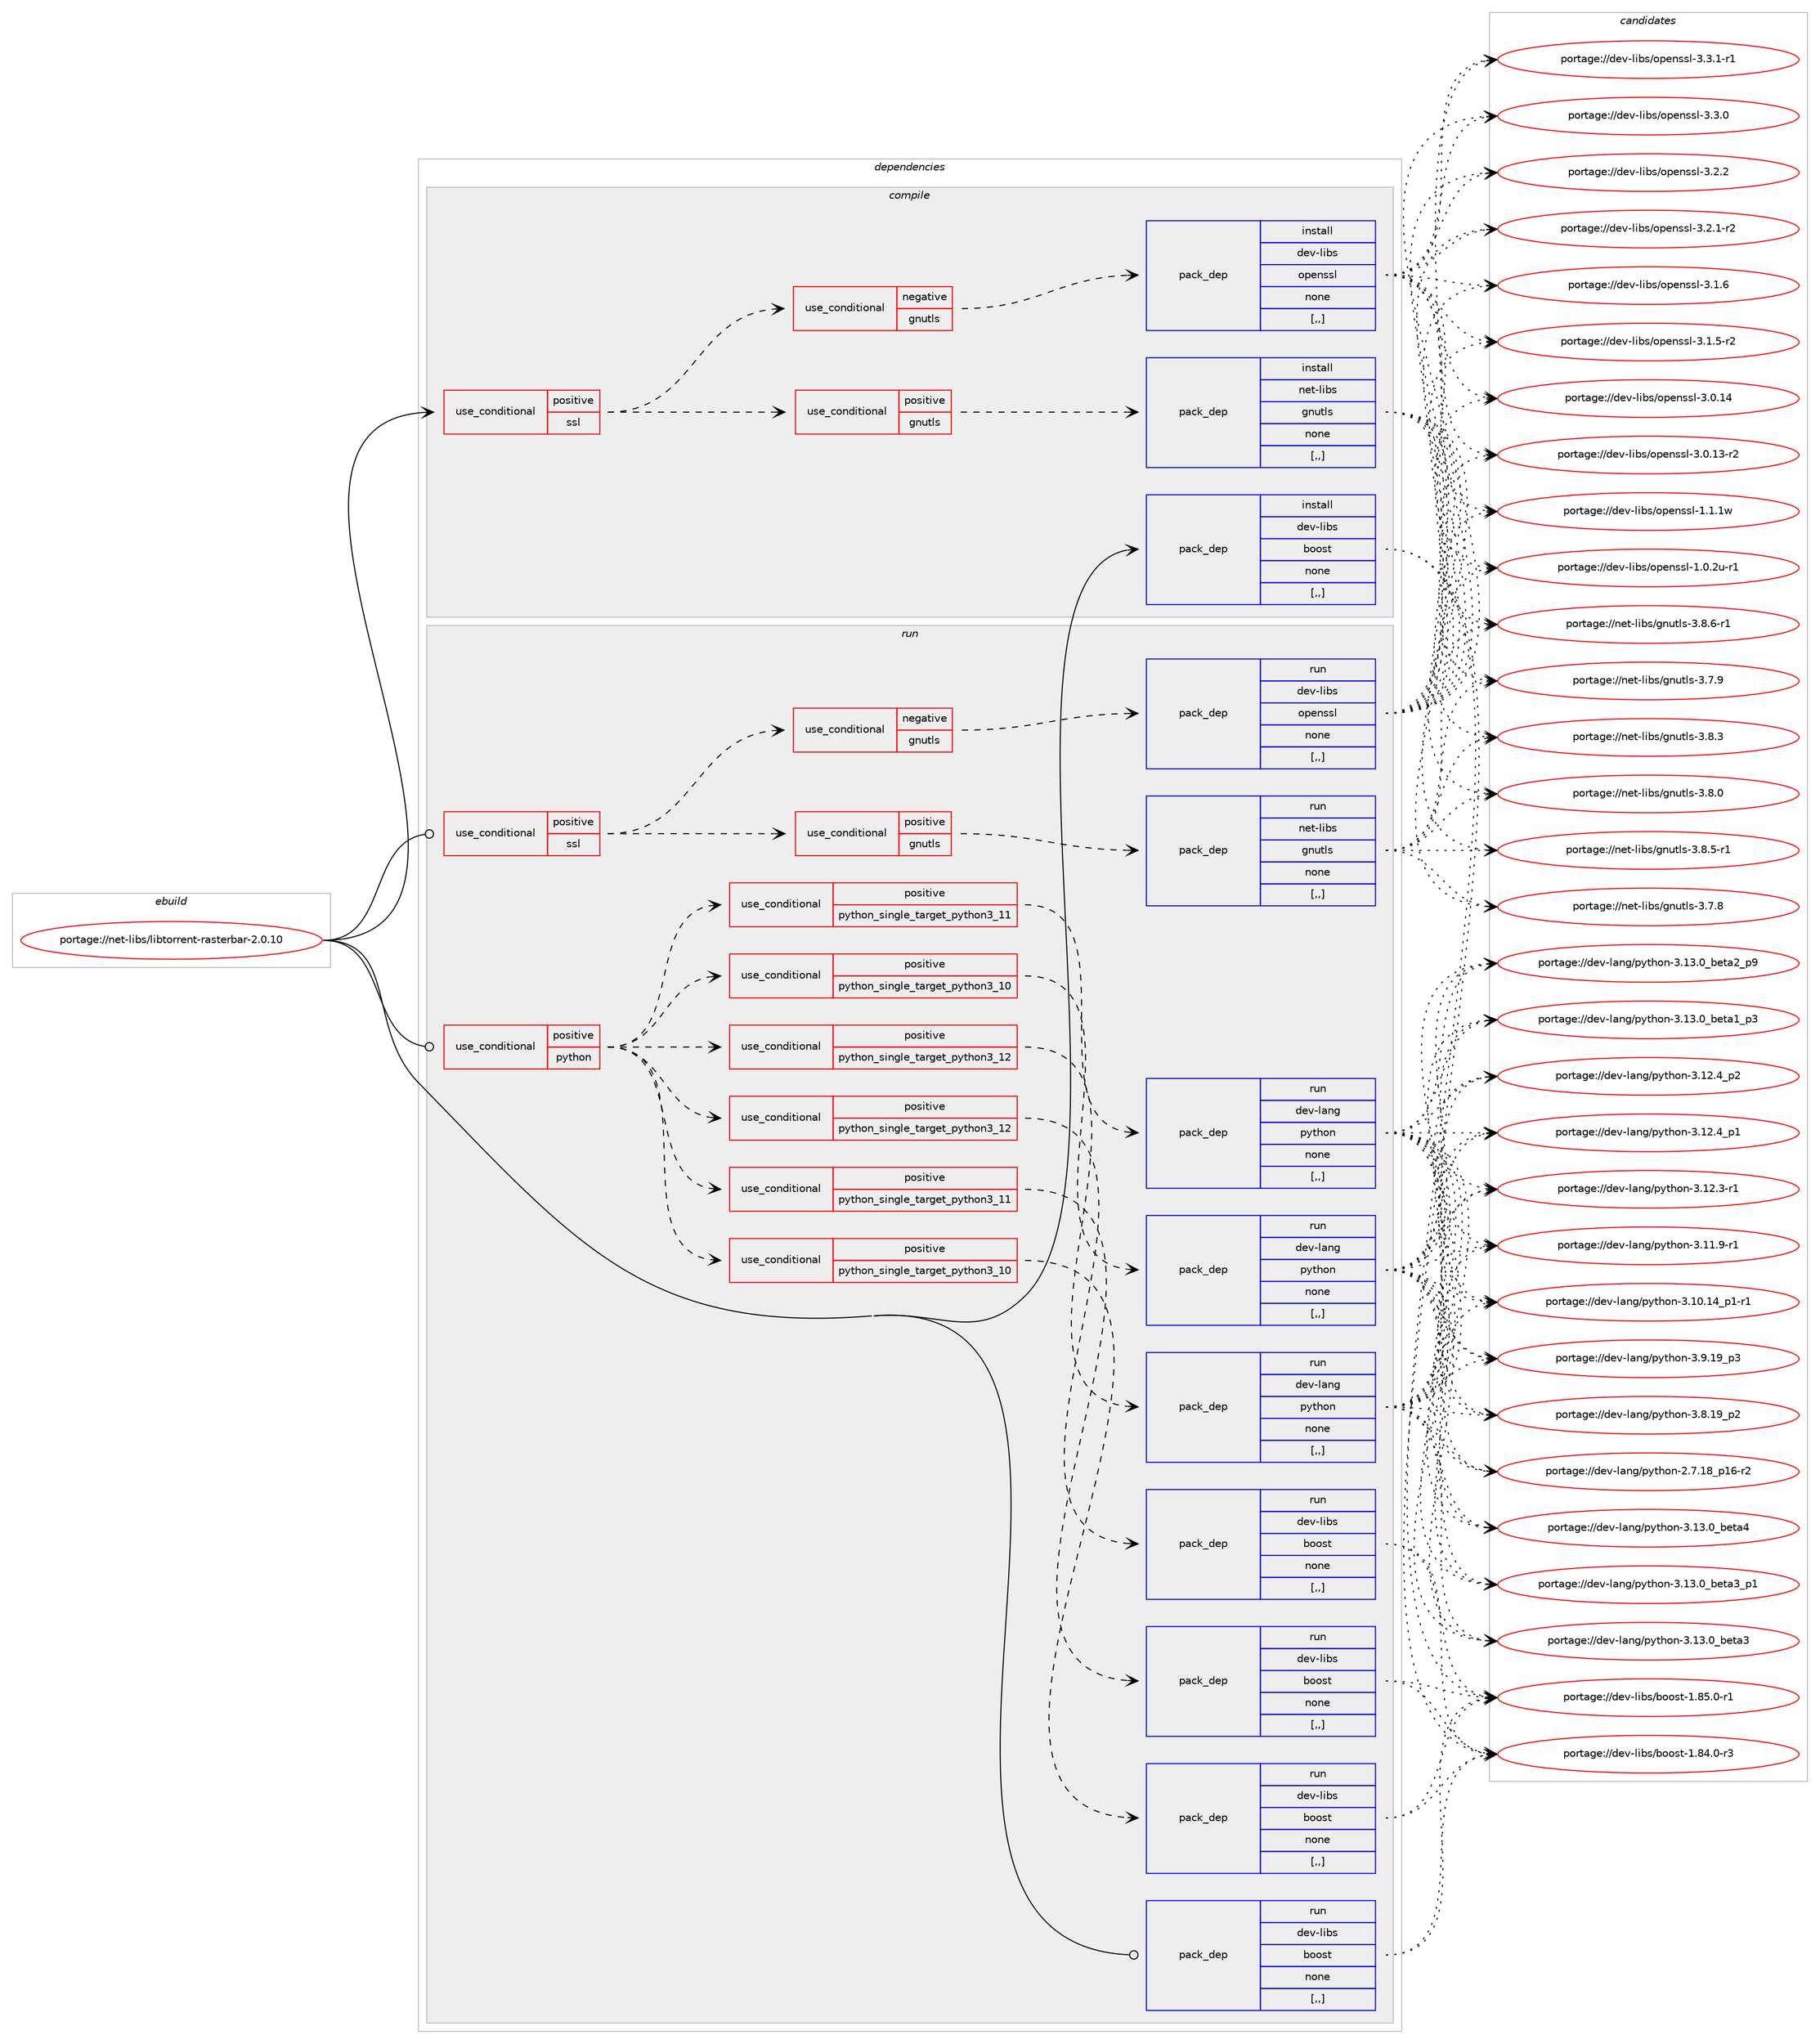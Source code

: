 digraph prolog {

# *************
# Graph options
# *************

newrank=true;
concentrate=true;
compound=true;
graph [rankdir=LR,fontname=Helvetica,fontsize=10,ranksep=1.5];#, ranksep=2.5, nodesep=0.2];
edge  [arrowhead=vee];
node  [fontname=Helvetica,fontsize=10];

# **********
# The ebuild
# **********

subgraph cluster_leftcol {
color=gray;
label=<<i>ebuild</i>>;
id [label="portage://net-libs/libtorrent-rasterbar-2.0.10", color=red, width=4, href="../net-libs/libtorrent-rasterbar-2.0.10.svg"];
}

# ****************
# The dependencies
# ****************

subgraph cluster_midcol {
color=gray;
label=<<i>dependencies</i>>;
subgraph cluster_compile {
fillcolor="#eeeeee";
style=filled;
label=<<i>compile</i>>;
subgraph cond93910 {
dependency360138 [label=<<TABLE BORDER="0" CELLBORDER="1" CELLSPACING="0" CELLPADDING="4"><TR><TD ROWSPAN="3" CELLPADDING="10">use_conditional</TD></TR><TR><TD>positive</TD></TR><TR><TD>ssl</TD></TR></TABLE>>, shape=none, color=red];
subgraph cond93911 {
dependency360139 [label=<<TABLE BORDER="0" CELLBORDER="1" CELLSPACING="0" CELLPADDING="4"><TR><TD ROWSPAN="3" CELLPADDING="10">use_conditional</TD></TR><TR><TD>positive</TD></TR><TR><TD>gnutls</TD></TR></TABLE>>, shape=none, color=red];
subgraph pack263570 {
dependency360140 [label=<<TABLE BORDER="0" CELLBORDER="1" CELLSPACING="0" CELLPADDING="4" WIDTH="220"><TR><TD ROWSPAN="6" CELLPADDING="30">pack_dep</TD></TR><TR><TD WIDTH="110">install</TD></TR><TR><TD>net-libs</TD></TR><TR><TD>gnutls</TD></TR><TR><TD>none</TD></TR><TR><TD>[,,]</TD></TR></TABLE>>, shape=none, color=blue];
}
dependency360139:e -> dependency360140:w [weight=20,style="dashed",arrowhead="vee"];
}
dependency360138:e -> dependency360139:w [weight=20,style="dashed",arrowhead="vee"];
subgraph cond93912 {
dependency360141 [label=<<TABLE BORDER="0" CELLBORDER="1" CELLSPACING="0" CELLPADDING="4"><TR><TD ROWSPAN="3" CELLPADDING="10">use_conditional</TD></TR><TR><TD>negative</TD></TR><TR><TD>gnutls</TD></TR></TABLE>>, shape=none, color=red];
subgraph pack263571 {
dependency360142 [label=<<TABLE BORDER="0" CELLBORDER="1" CELLSPACING="0" CELLPADDING="4" WIDTH="220"><TR><TD ROWSPAN="6" CELLPADDING="30">pack_dep</TD></TR><TR><TD WIDTH="110">install</TD></TR><TR><TD>dev-libs</TD></TR><TR><TD>openssl</TD></TR><TR><TD>none</TD></TR><TR><TD>[,,]</TD></TR></TABLE>>, shape=none, color=blue];
}
dependency360141:e -> dependency360142:w [weight=20,style="dashed",arrowhead="vee"];
}
dependency360138:e -> dependency360141:w [weight=20,style="dashed",arrowhead="vee"];
}
id:e -> dependency360138:w [weight=20,style="solid",arrowhead="vee"];
subgraph pack263572 {
dependency360143 [label=<<TABLE BORDER="0" CELLBORDER="1" CELLSPACING="0" CELLPADDING="4" WIDTH="220"><TR><TD ROWSPAN="6" CELLPADDING="30">pack_dep</TD></TR><TR><TD WIDTH="110">install</TD></TR><TR><TD>dev-libs</TD></TR><TR><TD>boost</TD></TR><TR><TD>none</TD></TR><TR><TD>[,,]</TD></TR></TABLE>>, shape=none, color=blue];
}
id:e -> dependency360143:w [weight=20,style="solid",arrowhead="vee"];
}
subgraph cluster_compileandrun {
fillcolor="#eeeeee";
style=filled;
label=<<i>compile and run</i>>;
}
subgraph cluster_run {
fillcolor="#eeeeee";
style=filled;
label=<<i>run</i>>;
subgraph cond93913 {
dependency360144 [label=<<TABLE BORDER="0" CELLBORDER="1" CELLSPACING="0" CELLPADDING="4"><TR><TD ROWSPAN="3" CELLPADDING="10">use_conditional</TD></TR><TR><TD>positive</TD></TR><TR><TD>python</TD></TR></TABLE>>, shape=none, color=red];
subgraph cond93914 {
dependency360145 [label=<<TABLE BORDER="0" CELLBORDER="1" CELLSPACING="0" CELLPADDING="4"><TR><TD ROWSPAN="3" CELLPADDING="10">use_conditional</TD></TR><TR><TD>positive</TD></TR><TR><TD>python_single_target_python3_10</TD></TR></TABLE>>, shape=none, color=red];
subgraph pack263573 {
dependency360146 [label=<<TABLE BORDER="0" CELLBORDER="1" CELLSPACING="0" CELLPADDING="4" WIDTH="220"><TR><TD ROWSPAN="6" CELLPADDING="30">pack_dep</TD></TR><TR><TD WIDTH="110">run</TD></TR><TR><TD>dev-lang</TD></TR><TR><TD>python</TD></TR><TR><TD>none</TD></TR><TR><TD>[,,]</TD></TR></TABLE>>, shape=none, color=blue];
}
dependency360145:e -> dependency360146:w [weight=20,style="dashed",arrowhead="vee"];
}
dependency360144:e -> dependency360145:w [weight=20,style="dashed",arrowhead="vee"];
subgraph cond93915 {
dependency360147 [label=<<TABLE BORDER="0" CELLBORDER="1" CELLSPACING="0" CELLPADDING="4"><TR><TD ROWSPAN="3" CELLPADDING="10">use_conditional</TD></TR><TR><TD>positive</TD></TR><TR><TD>python_single_target_python3_11</TD></TR></TABLE>>, shape=none, color=red];
subgraph pack263574 {
dependency360148 [label=<<TABLE BORDER="0" CELLBORDER="1" CELLSPACING="0" CELLPADDING="4" WIDTH="220"><TR><TD ROWSPAN="6" CELLPADDING="30">pack_dep</TD></TR><TR><TD WIDTH="110">run</TD></TR><TR><TD>dev-lang</TD></TR><TR><TD>python</TD></TR><TR><TD>none</TD></TR><TR><TD>[,,]</TD></TR></TABLE>>, shape=none, color=blue];
}
dependency360147:e -> dependency360148:w [weight=20,style="dashed",arrowhead="vee"];
}
dependency360144:e -> dependency360147:w [weight=20,style="dashed",arrowhead="vee"];
subgraph cond93916 {
dependency360149 [label=<<TABLE BORDER="0" CELLBORDER="1" CELLSPACING="0" CELLPADDING="4"><TR><TD ROWSPAN="3" CELLPADDING="10">use_conditional</TD></TR><TR><TD>positive</TD></TR><TR><TD>python_single_target_python3_12</TD></TR></TABLE>>, shape=none, color=red];
subgraph pack263575 {
dependency360150 [label=<<TABLE BORDER="0" CELLBORDER="1" CELLSPACING="0" CELLPADDING="4" WIDTH="220"><TR><TD ROWSPAN="6" CELLPADDING="30">pack_dep</TD></TR><TR><TD WIDTH="110">run</TD></TR><TR><TD>dev-lang</TD></TR><TR><TD>python</TD></TR><TR><TD>none</TD></TR><TR><TD>[,,]</TD></TR></TABLE>>, shape=none, color=blue];
}
dependency360149:e -> dependency360150:w [weight=20,style="dashed",arrowhead="vee"];
}
dependency360144:e -> dependency360149:w [weight=20,style="dashed",arrowhead="vee"];
subgraph cond93917 {
dependency360151 [label=<<TABLE BORDER="0" CELLBORDER="1" CELLSPACING="0" CELLPADDING="4"><TR><TD ROWSPAN="3" CELLPADDING="10">use_conditional</TD></TR><TR><TD>positive</TD></TR><TR><TD>python_single_target_python3_10</TD></TR></TABLE>>, shape=none, color=red];
subgraph pack263576 {
dependency360152 [label=<<TABLE BORDER="0" CELLBORDER="1" CELLSPACING="0" CELLPADDING="4" WIDTH="220"><TR><TD ROWSPAN="6" CELLPADDING="30">pack_dep</TD></TR><TR><TD WIDTH="110">run</TD></TR><TR><TD>dev-libs</TD></TR><TR><TD>boost</TD></TR><TR><TD>none</TD></TR><TR><TD>[,,]</TD></TR></TABLE>>, shape=none, color=blue];
}
dependency360151:e -> dependency360152:w [weight=20,style="dashed",arrowhead="vee"];
}
dependency360144:e -> dependency360151:w [weight=20,style="dashed",arrowhead="vee"];
subgraph cond93918 {
dependency360153 [label=<<TABLE BORDER="0" CELLBORDER="1" CELLSPACING="0" CELLPADDING="4"><TR><TD ROWSPAN="3" CELLPADDING="10">use_conditional</TD></TR><TR><TD>positive</TD></TR><TR><TD>python_single_target_python3_11</TD></TR></TABLE>>, shape=none, color=red];
subgraph pack263577 {
dependency360154 [label=<<TABLE BORDER="0" CELLBORDER="1" CELLSPACING="0" CELLPADDING="4" WIDTH="220"><TR><TD ROWSPAN="6" CELLPADDING="30">pack_dep</TD></TR><TR><TD WIDTH="110">run</TD></TR><TR><TD>dev-libs</TD></TR><TR><TD>boost</TD></TR><TR><TD>none</TD></TR><TR><TD>[,,]</TD></TR></TABLE>>, shape=none, color=blue];
}
dependency360153:e -> dependency360154:w [weight=20,style="dashed",arrowhead="vee"];
}
dependency360144:e -> dependency360153:w [weight=20,style="dashed",arrowhead="vee"];
subgraph cond93919 {
dependency360155 [label=<<TABLE BORDER="0" CELLBORDER="1" CELLSPACING="0" CELLPADDING="4"><TR><TD ROWSPAN="3" CELLPADDING="10">use_conditional</TD></TR><TR><TD>positive</TD></TR><TR><TD>python_single_target_python3_12</TD></TR></TABLE>>, shape=none, color=red];
subgraph pack263578 {
dependency360156 [label=<<TABLE BORDER="0" CELLBORDER="1" CELLSPACING="0" CELLPADDING="4" WIDTH="220"><TR><TD ROWSPAN="6" CELLPADDING="30">pack_dep</TD></TR><TR><TD WIDTH="110">run</TD></TR><TR><TD>dev-libs</TD></TR><TR><TD>boost</TD></TR><TR><TD>none</TD></TR><TR><TD>[,,]</TD></TR></TABLE>>, shape=none, color=blue];
}
dependency360155:e -> dependency360156:w [weight=20,style="dashed",arrowhead="vee"];
}
dependency360144:e -> dependency360155:w [weight=20,style="dashed",arrowhead="vee"];
}
id:e -> dependency360144:w [weight=20,style="solid",arrowhead="odot"];
subgraph cond93920 {
dependency360157 [label=<<TABLE BORDER="0" CELLBORDER="1" CELLSPACING="0" CELLPADDING="4"><TR><TD ROWSPAN="3" CELLPADDING="10">use_conditional</TD></TR><TR><TD>positive</TD></TR><TR><TD>ssl</TD></TR></TABLE>>, shape=none, color=red];
subgraph cond93921 {
dependency360158 [label=<<TABLE BORDER="0" CELLBORDER="1" CELLSPACING="0" CELLPADDING="4"><TR><TD ROWSPAN="3" CELLPADDING="10">use_conditional</TD></TR><TR><TD>positive</TD></TR><TR><TD>gnutls</TD></TR></TABLE>>, shape=none, color=red];
subgraph pack263579 {
dependency360159 [label=<<TABLE BORDER="0" CELLBORDER="1" CELLSPACING="0" CELLPADDING="4" WIDTH="220"><TR><TD ROWSPAN="6" CELLPADDING="30">pack_dep</TD></TR><TR><TD WIDTH="110">run</TD></TR><TR><TD>net-libs</TD></TR><TR><TD>gnutls</TD></TR><TR><TD>none</TD></TR><TR><TD>[,,]</TD></TR></TABLE>>, shape=none, color=blue];
}
dependency360158:e -> dependency360159:w [weight=20,style="dashed",arrowhead="vee"];
}
dependency360157:e -> dependency360158:w [weight=20,style="dashed",arrowhead="vee"];
subgraph cond93922 {
dependency360160 [label=<<TABLE BORDER="0" CELLBORDER="1" CELLSPACING="0" CELLPADDING="4"><TR><TD ROWSPAN="3" CELLPADDING="10">use_conditional</TD></TR><TR><TD>negative</TD></TR><TR><TD>gnutls</TD></TR></TABLE>>, shape=none, color=red];
subgraph pack263580 {
dependency360161 [label=<<TABLE BORDER="0" CELLBORDER="1" CELLSPACING="0" CELLPADDING="4" WIDTH="220"><TR><TD ROWSPAN="6" CELLPADDING="30">pack_dep</TD></TR><TR><TD WIDTH="110">run</TD></TR><TR><TD>dev-libs</TD></TR><TR><TD>openssl</TD></TR><TR><TD>none</TD></TR><TR><TD>[,,]</TD></TR></TABLE>>, shape=none, color=blue];
}
dependency360160:e -> dependency360161:w [weight=20,style="dashed",arrowhead="vee"];
}
dependency360157:e -> dependency360160:w [weight=20,style="dashed",arrowhead="vee"];
}
id:e -> dependency360157:w [weight=20,style="solid",arrowhead="odot"];
subgraph pack263581 {
dependency360162 [label=<<TABLE BORDER="0" CELLBORDER="1" CELLSPACING="0" CELLPADDING="4" WIDTH="220"><TR><TD ROWSPAN="6" CELLPADDING="30">pack_dep</TD></TR><TR><TD WIDTH="110">run</TD></TR><TR><TD>dev-libs</TD></TR><TR><TD>boost</TD></TR><TR><TD>none</TD></TR><TR><TD>[,,]</TD></TR></TABLE>>, shape=none, color=blue];
}
id:e -> dependency360162:w [weight=20,style="solid",arrowhead="odot"];
}
}

# **************
# The candidates
# **************

subgraph cluster_choices {
rank=same;
color=gray;
label=<<i>candidates</i>>;

subgraph choice263570 {
color=black;
nodesep=1;
choice1101011164510810598115471031101171161081154551465646544511449 [label="portage://net-libs/gnutls-3.8.6-r1", color=red, width=4,href="../net-libs/gnutls-3.8.6-r1.svg"];
choice1101011164510810598115471031101171161081154551465646534511449 [label="portage://net-libs/gnutls-3.8.5-r1", color=red, width=4,href="../net-libs/gnutls-3.8.5-r1.svg"];
choice110101116451081059811547103110117116108115455146564651 [label="portage://net-libs/gnutls-3.8.3", color=red, width=4,href="../net-libs/gnutls-3.8.3.svg"];
choice110101116451081059811547103110117116108115455146564648 [label="portage://net-libs/gnutls-3.8.0", color=red, width=4,href="../net-libs/gnutls-3.8.0.svg"];
choice110101116451081059811547103110117116108115455146554657 [label="portage://net-libs/gnutls-3.7.9", color=red, width=4,href="../net-libs/gnutls-3.7.9.svg"];
choice110101116451081059811547103110117116108115455146554656 [label="portage://net-libs/gnutls-3.7.8", color=red, width=4,href="../net-libs/gnutls-3.7.8.svg"];
dependency360140:e -> choice1101011164510810598115471031101171161081154551465646544511449:w [style=dotted,weight="100"];
dependency360140:e -> choice1101011164510810598115471031101171161081154551465646534511449:w [style=dotted,weight="100"];
dependency360140:e -> choice110101116451081059811547103110117116108115455146564651:w [style=dotted,weight="100"];
dependency360140:e -> choice110101116451081059811547103110117116108115455146564648:w [style=dotted,weight="100"];
dependency360140:e -> choice110101116451081059811547103110117116108115455146554657:w [style=dotted,weight="100"];
dependency360140:e -> choice110101116451081059811547103110117116108115455146554656:w [style=dotted,weight="100"];
}
subgraph choice263571 {
color=black;
nodesep=1;
choice1001011184510810598115471111121011101151151084551465146494511449 [label="portage://dev-libs/openssl-3.3.1-r1", color=red, width=4,href="../dev-libs/openssl-3.3.1-r1.svg"];
choice100101118451081059811547111112101110115115108455146514648 [label="portage://dev-libs/openssl-3.3.0", color=red, width=4,href="../dev-libs/openssl-3.3.0.svg"];
choice100101118451081059811547111112101110115115108455146504650 [label="portage://dev-libs/openssl-3.2.2", color=red, width=4,href="../dev-libs/openssl-3.2.2.svg"];
choice1001011184510810598115471111121011101151151084551465046494511450 [label="portage://dev-libs/openssl-3.2.1-r2", color=red, width=4,href="../dev-libs/openssl-3.2.1-r2.svg"];
choice100101118451081059811547111112101110115115108455146494654 [label="portage://dev-libs/openssl-3.1.6", color=red, width=4,href="../dev-libs/openssl-3.1.6.svg"];
choice1001011184510810598115471111121011101151151084551464946534511450 [label="portage://dev-libs/openssl-3.1.5-r2", color=red, width=4,href="../dev-libs/openssl-3.1.5-r2.svg"];
choice10010111845108105981154711111210111011511510845514648464952 [label="portage://dev-libs/openssl-3.0.14", color=red, width=4,href="../dev-libs/openssl-3.0.14.svg"];
choice100101118451081059811547111112101110115115108455146484649514511450 [label="portage://dev-libs/openssl-3.0.13-r2", color=red, width=4,href="../dev-libs/openssl-3.0.13-r2.svg"];
choice100101118451081059811547111112101110115115108454946494649119 [label="portage://dev-libs/openssl-1.1.1w", color=red, width=4,href="../dev-libs/openssl-1.1.1w.svg"];
choice1001011184510810598115471111121011101151151084549464846501174511449 [label="portage://dev-libs/openssl-1.0.2u-r1", color=red, width=4,href="../dev-libs/openssl-1.0.2u-r1.svg"];
dependency360142:e -> choice1001011184510810598115471111121011101151151084551465146494511449:w [style=dotted,weight="100"];
dependency360142:e -> choice100101118451081059811547111112101110115115108455146514648:w [style=dotted,weight="100"];
dependency360142:e -> choice100101118451081059811547111112101110115115108455146504650:w [style=dotted,weight="100"];
dependency360142:e -> choice1001011184510810598115471111121011101151151084551465046494511450:w [style=dotted,weight="100"];
dependency360142:e -> choice100101118451081059811547111112101110115115108455146494654:w [style=dotted,weight="100"];
dependency360142:e -> choice1001011184510810598115471111121011101151151084551464946534511450:w [style=dotted,weight="100"];
dependency360142:e -> choice10010111845108105981154711111210111011511510845514648464952:w [style=dotted,weight="100"];
dependency360142:e -> choice100101118451081059811547111112101110115115108455146484649514511450:w [style=dotted,weight="100"];
dependency360142:e -> choice100101118451081059811547111112101110115115108454946494649119:w [style=dotted,weight="100"];
dependency360142:e -> choice1001011184510810598115471111121011101151151084549464846501174511449:w [style=dotted,weight="100"];
}
subgraph choice263572 {
color=black;
nodesep=1;
choice10010111845108105981154798111111115116454946565346484511449 [label="portage://dev-libs/boost-1.85.0-r1", color=red, width=4,href="../dev-libs/boost-1.85.0-r1.svg"];
choice10010111845108105981154798111111115116454946565246484511451 [label="portage://dev-libs/boost-1.84.0-r3", color=red, width=4,href="../dev-libs/boost-1.84.0-r3.svg"];
dependency360143:e -> choice10010111845108105981154798111111115116454946565346484511449:w [style=dotted,weight="100"];
dependency360143:e -> choice10010111845108105981154798111111115116454946565246484511451:w [style=dotted,weight="100"];
}
subgraph choice263573 {
color=black;
nodesep=1;
choice1001011184510897110103471121211161041111104551464951464895981011169752 [label="portage://dev-lang/python-3.13.0_beta4", color=red, width=4,href="../dev-lang/python-3.13.0_beta4.svg"];
choice10010111845108971101034711212111610411111045514649514648959810111697519511249 [label="portage://dev-lang/python-3.13.0_beta3_p1", color=red, width=4,href="../dev-lang/python-3.13.0_beta3_p1.svg"];
choice1001011184510897110103471121211161041111104551464951464895981011169751 [label="portage://dev-lang/python-3.13.0_beta3", color=red, width=4,href="../dev-lang/python-3.13.0_beta3.svg"];
choice10010111845108971101034711212111610411111045514649514648959810111697509511257 [label="portage://dev-lang/python-3.13.0_beta2_p9", color=red, width=4,href="../dev-lang/python-3.13.0_beta2_p9.svg"];
choice10010111845108971101034711212111610411111045514649514648959810111697499511251 [label="portage://dev-lang/python-3.13.0_beta1_p3", color=red, width=4,href="../dev-lang/python-3.13.0_beta1_p3.svg"];
choice100101118451089711010347112121116104111110455146495046529511250 [label="portage://dev-lang/python-3.12.4_p2", color=red, width=4,href="../dev-lang/python-3.12.4_p2.svg"];
choice100101118451089711010347112121116104111110455146495046529511249 [label="portage://dev-lang/python-3.12.4_p1", color=red, width=4,href="../dev-lang/python-3.12.4_p1.svg"];
choice100101118451089711010347112121116104111110455146495046514511449 [label="portage://dev-lang/python-3.12.3-r1", color=red, width=4,href="../dev-lang/python-3.12.3-r1.svg"];
choice100101118451089711010347112121116104111110455146494946574511449 [label="portage://dev-lang/python-3.11.9-r1", color=red, width=4,href="../dev-lang/python-3.11.9-r1.svg"];
choice100101118451089711010347112121116104111110455146494846495295112494511449 [label="portage://dev-lang/python-3.10.14_p1-r1", color=red, width=4,href="../dev-lang/python-3.10.14_p1-r1.svg"];
choice100101118451089711010347112121116104111110455146574649579511251 [label="portage://dev-lang/python-3.9.19_p3", color=red, width=4,href="../dev-lang/python-3.9.19_p3.svg"];
choice100101118451089711010347112121116104111110455146564649579511250 [label="portage://dev-lang/python-3.8.19_p2", color=red, width=4,href="../dev-lang/python-3.8.19_p2.svg"];
choice100101118451089711010347112121116104111110455046554649569511249544511450 [label="portage://dev-lang/python-2.7.18_p16-r2", color=red, width=4,href="../dev-lang/python-2.7.18_p16-r2.svg"];
dependency360146:e -> choice1001011184510897110103471121211161041111104551464951464895981011169752:w [style=dotted,weight="100"];
dependency360146:e -> choice10010111845108971101034711212111610411111045514649514648959810111697519511249:w [style=dotted,weight="100"];
dependency360146:e -> choice1001011184510897110103471121211161041111104551464951464895981011169751:w [style=dotted,weight="100"];
dependency360146:e -> choice10010111845108971101034711212111610411111045514649514648959810111697509511257:w [style=dotted,weight="100"];
dependency360146:e -> choice10010111845108971101034711212111610411111045514649514648959810111697499511251:w [style=dotted,weight="100"];
dependency360146:e -> choice100101118451089711010347112121116104111110455146495046529511250:w [style=dotted,weight="100"];
dependency360146:e -> choice100101118451089711010347112121116104111110455146495046529511249:w [style=dotted,weight="100"];
dependency360146:e -> choice100101118451089711010347112121116104111110455146495046514511449:w [style=dotted,weight="100"];
dependency360146:e -> choice100101118451089711010347112121116104111110455146494946574511449:w [style=dotted,weight="100"];
dependency360146:e -> choice100101118451089711010347112121116104111110455146494846495295112494511449:w [style=dotted,weight="100"];
dependency360146:e -> choice100101118451089711010347112121116104111110455146574649579511251:w [style=dotted,weight="100"];
dependency360146:e -> choice100101118451089711010347112121116104111110455146564649579511250:w [style=dotted,weight="100"];
dependency360146:e -> choice100101118451089711010347112121116104111110455046554649569511249544511450:w [style=dotted,weight="100"];
}
subgraph choice263574 {
color=black;
nodesep=1;
choice1001011184510897110103471121211161041111104551464951464895981011169752 [label="portage://dev-lang/python-3.13.0_beta4", color=red, width=4,href="../dev-lang/python-3.13.0_beta4.svg"];
choice10010111845108971101034711212111610411111045514649514648959810111697519511249 [label="portage://dev-lang/python-3.13.0_beta3_p1", color=red, width=4,href="../dev-lang/python-3.13.0_beta3_p1.svg"];
choice1001011184510897110103471121211161041111104551464951464895981011169751 [label="portage://dev-lang/python-3.13.0_beta3", color=red, width=4,href="../dev-lang/python-3.13.0_beta3.svg"];
choice10010111845108971101034711212111610411111045514649514648959810111697509511257 [label="portage://dev-lang/python-3.13.0_beta2_p9", color=red, width=4,href="../dev-lang/python-3.13.0_beta2_p9.svg"];
choice10010111845108971101034711212111610411111045514649514648959810111697499511251 [label="portage://dev-lang/python-3.13.0_beta1_p3", color=red, width=4,href="../dev-lang/python-3.13.0_beta1_p3.svg"];
choice100101118451089711010347112121116104111110455146495046529511250 [label="portage://dev-lang/python-3.12.4_p2", color=red, width=4,href="../dev-lang/python-3.12.4_p2.svg"];
choice100101118451089711010347112121116104111110455146495046529511249 [label="portage://dev-lang/python-3.12.4_p1", color=red, width=4,href="../dev-lang/python-3.12.4_p1.svg"];
choice100101118451089711010347112121116104111110455146495046514511449 [label="portage://dev-lang/python-3.12.3-r1", color=red, width=4,href="../dev-lang/python-3.12.3-r1.svg"];
choice100101118451089711010347112121116104111110455146494946574511449 [label="portage://dev-lang/python-3.11.9-r1", color=red, width=4,href="../dev-lang/python-3.11.9-r1.svg"];
choice100101118451089711010347112121116104111110455146494846495295112494511449 [label="portage://dev-lang/python-3.10.14_p1-r1", color=red, width=4,href="../dev-lang/python-3.10.14_p1-r1.svg"];
choice100101118451089711010347112121116104111110455146574649579511251 [label="portage://dev-lang/python-3.9.19_p3", color=red, width=4,href="../dev-lang/python-3.9.19_p3.svg"];
choice100101118451089711010347112121116104111110455146564649579511250 [label="portage://dev-lang/python-3.8.19_p2", color=red, width=4,href="../dev-lang/python-3.8.19_p2.svg"];
choice100101118451089711010347112121116104111110455046554649569511249544511450 [label="portage://dev-lang/python-2.7.18_p16-r2", color=red, width=4,href="../dev-lang/python-2.7.18_p16-r2.svg"];
dependency360148:e -> choice1001011184510897110103471121211161041111104551464951464895981011169752:w [style=dotted,weight="100"];
dependency360148:e -> choice10010111845108971101034711212111610411111045514649514648959810111697519511249:w [style=dotted,weight="100"];
dependency360148:e -> choice1001011184510897110103471121211161041111104551464951464895981011169751:w [style=dotted,weight="100"];
dependency360148:e -> choice10010111845108971101034711212111610411111045514649514648959810111697509511257:w [style=dotted,weight="100"];
dependency360148:e -> choice10010111845108971101034711212111610411111045514649514648959810111697499511251:w [style=dotted,weight="100"];
dependency360148:e -> choice100101118451089711010347112121116104111110455146495046529511250:w [style=dotted,weight="100"];
dependency360148:e -> choice100101118451089711010347112121116104111110455146495046529511249:w [style=dotted,weight="100"];
dependency360148:e -> choice100101118451089711010347112121116104111110455146495046514511449:w [style=dotted,weight="100"];
dependency360148:e -> choice100101118451089711010347112121116104111110455146494946574511449:w [style=dotted,weight="100"];
dependency360148:e -> choice100101118451089711010347112121116104111110455146494846495295112494511449:w [style=dotted,weight="100"];
dependency360148:e -> choice100101118451089711010347112121116104111110455146574649579511251:w [style=dotted,weight="100"];
dependency360148:e -> choice100101118451089711010347112121116104111110455146564649579511250:w [style=dotted,weight="100"];
dependency360148:e -> choice100101118451089711010347112121116104111110455046554649569511249544511450:w [style=dotted,weight="100"];
}
subgraph choice263575 {
color=black;
nodesep=1;
choice1001011184510897110103471121211161041111104551464951464895981011169752 [label="portage://dev-lang/python-3.13.0_beta4", color=red, width=4,href="../dev-lang/python-3.13.0_beta4.svg"];
choice10010111845108971101034711212111610411111045514649514648959810111697519511249 [label="portage://dev-lang/python-3.13.0_beta3_p1", color=red, width=4,href="../dev-lang/python-3.13.0_beta3_p1.svg"];
choice1001011184510897110103471121211161041111104551464951464895981011169751 [label="portage://dev-lang/python-3.13.0_beta3", color=red, width=4,href="../dev-lang/python-3.13.0_beta3.svg"];
choice10010111845108971101034711212111610411111045514649514648959810111697509511257 [label="portage://dev-lang/python-3.13.0_beta2_p9", color=red, width=4,href="../dev-lang/python-3.13.0_beta2_p9.svg"];
choice10010111845108971101034711212111610411111045514649514648959810111697499511251 [label="portage://dev-lang/python-3.13.0_beta1_p3", color=red, width=4,href="../dev-lang/python-3.13.0_beta1_p3.svg"];
choice100101118451089711010347112121116104111110455146495046529511250 [label="portage://dev-lang/python-3.12.4_p2", color=red, width=4,href="../dev-lang/python-3.12.4_p2.svg"];
choice100101118451089711010347112121116104111110455146495046529511249 [label="portage://dev-lang/python-3.12.4_p1", color=red, width=4,href="../dev-lang/python-3.12.4_p1.svg"];
choice100101118451089711010347112121116104111110455146495046514511449 [label="portage://dev-lang/python-3.12.3-r1", color=red, width=4,href="../dev-lang/python-3.12.3-r1.svg"];
choice100101118451089711010347112121116104111110455146494946574511449 [label="portage://dev-lang/python-3.11.9-r1", color=red, width=4,href="../dev-lang/python-3.11.9-r1.svg"];
choice100101118451089711010347112121116104111110455146494846495295112494511449 [label="portage://dev-lang/python-3.10.14_p1-r1", color=red, width=4,href="../dev-lang/python-3.10.14_p1-r1.svg"];
choice100101118451089711010347112121116104111110455146574649579511251 [label="portage://dev-lang/python-3.9.19_p3", color=red, width=4,href="../dev-lang/python-3.9.19_p3.svg"];
choice100101118451089711010347112121116104111110455146564649579511250 [label="portage://dev-lang/python-3.8.19_p2", color=red, width=4,href="../dev-lang/python-3.8.19_p2.svg"];
choice100101118451089711010347112121116104111110455046554649569511249544511450 [label="portage://dev-lang/python-2.7.18_p16-r2", color=red, width=4,href="../dev-lang/python-2.7.18_p16-r2.svg"];
dependency360150:e -> choice1001011184510897110103471121211161041111104551464951464895981011169752:w [style=dotted,weight="100"];
dependency360150:e -> choice10010111845108971101034711212111610411111045514649514648959810111697519511249:w [style=dotted,weight="100"];
dependency360150:e -> choice1001011184510897110103471121211161041111104551464951464895981011169751:w [style=dotted,weight="100"];
dependency360150:e -> choice10010111845108971101034711212111610411111045514649514648959810111697509511257:w [style=dotted,weight="100"];
dependency360150:e -> choice10010111845108971101034711212111610411111045514649514648959810111697499511251:w [style=dotted,weight="100"];
dependency360150:e -> choice100101118451089711010347112121116104111110455146495046529511250:w [style=dotted,weight="100"];
dependency360150:e -> choice100101118451089711010347112121116104111110455146495046529511249:w [style=dotted,weight="100"];
dependency360150:e -> choice100101118451089711010347112121116104111110455146495046514511449:w [style=dotted,weight="100"];
dependency360150:e -> choice100101118451089711010347112121116104111110455146494946574511449:w [style=dotted,weight="100"];
dependency360150:e -> choice100101118451089711010347112121116104111110455146494846495295112494511449:w [style=dotted,weight="100"];
dependency360150:e -> choice100101118451089711010347112121116104111110455146574649579511251:w [style=dotted,weight="100"];
dependency360150:e -> choice100101118451089711010347112121116104111110455146564649579511250:w [style=dotted,weight="100"];
dependency360150:e -> choice100101118451089711010347112121116104111110455046554649569511249544511450:w [style=dotted,weight="100"];
}
subgraph choice263576 {
color=black;
nodesep=1;
choice10010111845108105981154798111111115116454946565346484511449 [label="portage://dev-libs/boost-1.85.0-r1", color=red, width=4,href="../dev-libs/boost-1.85.0-r1.svg"];
choice10010111845108105981154798111111115116454946565246484511451 [label="portage://dev-libs/boost-1.84.0-r3", color=red, width=4,href="../dev-libs/boost-1.84.0-r3.svg"];
dependency360152:e -> choice10010111845108105981154798111111115116454946565346484511449:w [style=dotted,weight="100"];
dependency360152:e -> choice10010111845108105981154798111111115116454946565246484511451:w [style=dotted,weight="100"];
}
subgraph choice263577 {
color=black;
nodesep=1;
choice10010111845108105981154798111111115116454946565346484511449 [label="portage://dev-libs/boost-1.85.0-r1", color=red, width=4,href="../dev-libs/boost-1.85.0-r1.svg"];
choice10010111845108105981154798111111115116454946565246484511451 [label="portage://dev-libs/boost-1.84.0-r3", color=red, width=4,href="../dev-libs/boost-1.84.0-r3.svg"];
dependency360154:e -> choice10010111845108105981154798111111115116454946565346484511449:w [style=dotted,weight="100"];
dependency360154:e -> choice10010111845108105981154798111111115116454946565246484511451:w [style=dotted,weight="100"];
}
subgraph choice263578 {
color=black;
nodesep=1;
choice10010111845108105981154798111111115116454946565346484511449 [label="portage://dev-libs/boost-1.85.0-r1", color=red, width=4,href="../dev-libs/boost-1.85.0-r1.svg"];
choice10010111845108105981154798111111115116454946565246484511451 [label="portage://dev-libs/boost-1.84.0-r3", color=red, width=4,href="../dev-libs/boost-1.84.0-r3.svg"];
dependency360156:e -> choice10010111845108105981154798111111115116454946565346484511449:w [style=dotted,weight="100"];
dependency360156:e -> choice10010111845108105981154798111111115116454946565246484511451:w [style=dotted,weight="100"];
}
subgraph choice263579 {
color=black;
nodesep=1;
choice1101011164510810598115471031101171161081154551465646544511449 [label="portage://net-libs/gnutls-3.8.6-r1", color=red, width=4,href="../net-libs/gnutls-3.8.6-r1.svg"];
choice1101011164510810598115471031101171161081154551465646534511449 [label="portage://net-libs/gnutls-3.8.5-r1", color=red, width=4,href="../net-libs/gnutls-3.8.5-r1.svg"];
choice110101116451081059811547103110117116108115455146564651 [label="portage://net-libs/gnutls-3.8.3", color=red, width=4,href="../net-libs/gnutls-3.8.3.svg"];
choice110101116451081059811547103110117116108115455146564648 [label="portage://net-libs/gnutls-3.8.0", color=red, width=4,href="../net-libs/gnutls-3.8.0.svg"];
choice110101116451081059811547103110117116108115455146554657 [label="portage://net-libs/gnutls-3.7.9", color=red, width=4,href="../net-libs/gnutls-3.7.9.svg"];
choice110101116451081059811547103110117116108115455146554656 [label="portage://net-libs/gnutls-3.7.8", color=red, width=4,href="../net-libs/gnutls-3.7.8.svg"];
dependency360159:e -> choice1101011164510810598115471031101171161081154551465646544511449:w [style=dotted,weight="100"];
dependency360159:e -> choice1101011164510810598115471031101171161081154551465646534511449:w [style=dotted,weight="100"];
dependency360159:e -> choice110101116451081059811547103110117116108115455146564651:w [style=dotted,weight="100"];
dependency360159:e -> choice110101116451081059811547103110117116108115455146564648:w [style=dotted,weight="100"];
dependency360159:e -> choice110101116451081059811547103110117116108115455146554657:w [style=dotted,weight="100"];
dependency360159:e -> choice110101116451081059811547103110117116108115455146554656:w [style=dotted,weight="100"];
}
subgraph choice263580 {
color=black;
nodesep=1;
choice1001011184510810598115471111121011101151151084551465146494511449 [label="portage://dev-libs/openssl-3.3.1-r1", color=red, width=4,href="../dev-libs/openssl-3.3.1-r1.svg"];
choice100101118451081059811547111112101110115115108455146514648 [label="portage://dev-libs/openssl-3.3.0", color=red, width=4,href="../dev-libs/openssl-3.3.0.svg"];
choice100101118451081059811547111112101110115115108455146504650 [label="portage://dev-libs/openssl-3.2.2", color=red, width=4,href="../dev-libs/openssl-3.2.2.svg"];
choice1001011184510810598115471111121011101151151084551465046494511450 [label="portage://dev-libs/openssl-3.2.1-r2", color=red, width=4,href="../dev-libs/openssl-3.2.1-r2.svg"];
choice100101118451081059811547111112101110115115108455146494654 [label="portage://dev-libs/openssl-3.1.6", color=red, width=4,href="../dev-libs/openssl-3.1.6.svg"];
choice1001011184510810598115471111121011101151151084551464946534511450 [label="portage://dev-libs/openssl-3.1.5-r2", color=red, width=4,href="../dev-libs/openssl-3.1.5-r2.svg"];
choice10010111845108105981154711111210111011511510845514648464952 [label="portage://dev-libs/openssl-3.0.14", color=red, width=4,href="../dev-libs/openssl-3.0.14.svg"];
choice100101118451081059811547111112101110115115108455146484649514511450 [label="portage://dev-libs/openssl-3.0.13-r2", color=red, width=4,href="../dev-libs/openssl-3.0.13-r2.svg"];
choice100101118451081059811547111112101110115115108454946494649119 [label="portage://dev-libs/openssl-1.1.1w", color=red, width=4,href="../dev-libs/openssl-1.1.1w.svg"];
choice1001011184510810598115471111121011101151151084549464846501174511449 [label="portage://dev-libs/openssl-1.0.2u-r1", color=red, width=4,href="../dev-libs/openssl-1.0.2u-r1.svg"];
dependency360161:e -> choice1001011184510810598115471111121011101151151084551465146494511449:w [style=dotted,weight="100"];
dependency360161:e -> choice100101118451081059811547111112101110115115108455146514648:w [style=dotted,weight="100"];
dependency360161:e -> choice100101118451081059811547111112101110115115108455146504650:w [style=dotted,weight="100"];
dependency360161:e -> choice1001011184510810598115471111121011101151151084551465046494511450:w [style=dotted,weight="100"];
dependency360161:e -> choice100101118451081059811547111112101110115115108455146494654:w [style=dotted,weight="100"];
dependency360161:e -> choice1001011184510810598115471111121011101151151084551464946534511450:w [style=dotted,weight="100"];
dependency360161:e -> choice10010111845108105981154711111210111011511510845514648464952:w [style=dotted,weight="100"];
dependency360161:e -> choice100101118451081059811547111112101110115115108455146484649514511450:w [style=dotted,weight="100"];
dependency360161:e -> choice100101118451081059811547111112101110115115108454946494649119:w [style=dotted,weight="100"];
dependency360161:e -> choice1001011184510810598115471111121011101151151084549464846501174511449:w [style=dotted,weight="100"];
}
subgraph choice263581 {
color=black;
nodesep=1;
choice10010111845108105981154798111111115116454946565346484511449 [label="portage://dev-libs/boost-1.85.0-r1", color=red, width=4,href="../dev-libs/boost-1.85.0-r1.svg"];
choice10010111845108105981154798111111115116454946565246484511451 [label="portage://dev-libs/boost-1.84.0-r3", color=red, width=4,href="../dev-libs/boost-1.84.0-r3.svg"];
dependency360162:e -> choice10010111845108105981154798111111115116454946565346484511449:w [style=dotted,weight="100"];
dependency360162:e -> choice10010111845108105981154798111111115116454946565246484511451:w [style=dotted,weight="100"];
}
}

}

